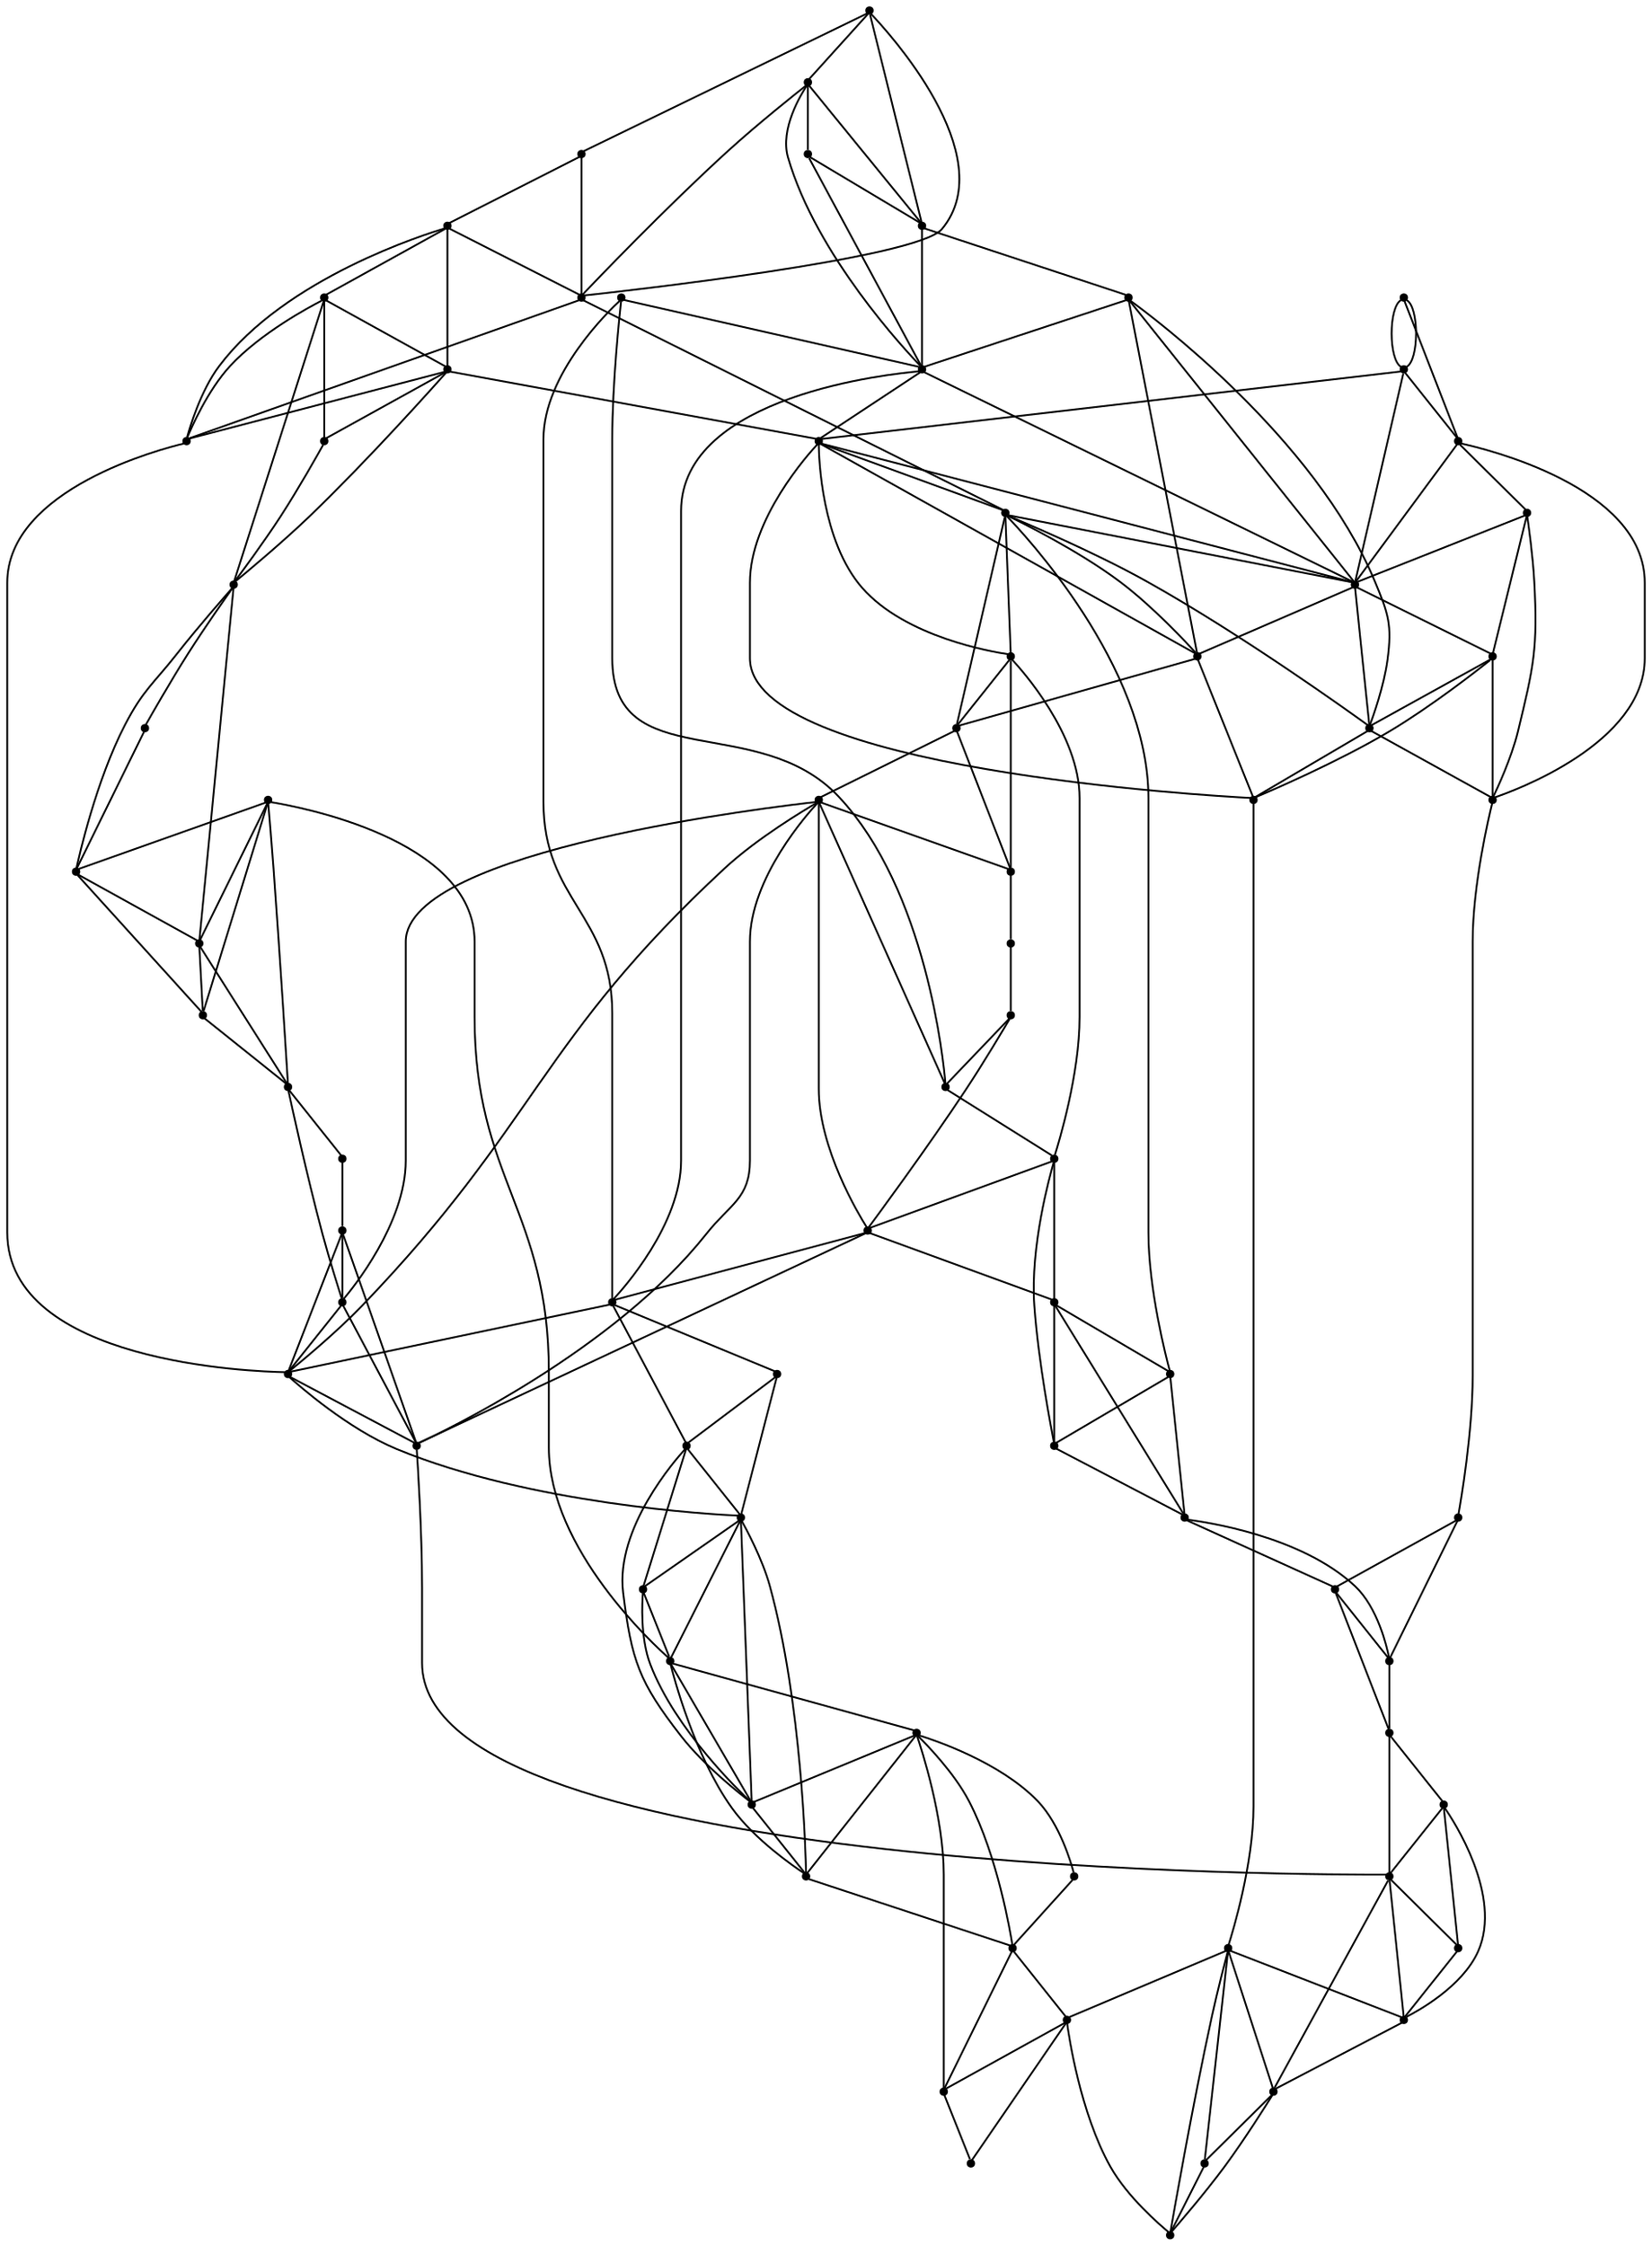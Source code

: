 graph {
  node [shape=point,comment="{\"directed\":false,\"doi\":\"10.1007/11618058_3\",\"figure\":\"5 (17)\"}"]

  v0 [pos="1224.5183684593023,2237.0259099192444"]
  v1 [pos="1222.797238372093,2251.382268765273"]
  v2 [pos="1229.128651889535,2213.2342788564188"]
  v3 [pos="1222.210683139535,2207.9664998240296"]
  v4 [pos="1213.133988917151,2196.2238443878314"]
  v5 [pos="1198.5615188953489,2184.4801081207415"]
  v6 [pos="1216.298105922965,2275.177968838515"]
  v7 [pos="1180.708148619186,2279.8572036611063"]
  v8 [pos="1201.6808366642442,2291.146736640436"]
  v9 [pos="1183.078374818314,2178.3968103912493"]
  v10 [pos="1191.7998228561046,2303.359299201471"]
  v11 [pos="1162.3661836845931,2173.7384292470438"]
  v12 [pos="1181.0603424781978,2318.8487502919656"]
  v13 [pos="1162.4527298328487,2298.9446772125384"]
  v14 [pos="1127.5139035247093,2159.3697362131898"]
  v15 [pos="1157.0287790697676,2332.127965786757"]
  v16 [pos="1126.055305232558,2173.005117276015"]
  v17 [pos="1144.468109556686,2338.6071655141336"]
  v18 [pos="979.386339480378,2306.1133834706766"]
  v19 [pos="1057.1831236373546,2187.227961717747"]
  v20 [pos="1084.339203306686,2177.1529647695047"]
  v21 [pos="1119.2383811773257,2346.8696726349017"]
  v22 [pos="1103.5396348110467,2350.917575060032"]
  v23 [pos="1108.1883902616278,2346.205088792942"]
  v24 [pos="1091.2103061409885,2183.130086758437"]
  v25 [pos="1017.4351040152617,2077.440465786757"]
  v26 [pos="1078.780886627907,2192.7195999013406"]
  v27 [pos="1096.345589571221,2339.937318661513"]
  v28 [pos="1079.2289107921513,2332.475993333958"]
  v29 [pos="1083.4723428415696,2327.7259322988016"]
  v30 [pos="967.5383085029071,2348.2613377756898"]
  v31 [pos="1072.8287245639535,2308.144709764622"]
  v32 [pos="1064.9189407703489,2201.8967442698304"]
  v33 [pos="1048.5815111736918,2217.1738438792054"]
  v34 [pos="1049.3858307594478,2179.277941881321"]
  v35 [pos="959.7587254723837,2178.932139574192"]
  v36 [pos="1046.4102584484012,2278.3404800282938"]
  v37 [pos="1044.7787109375,2222.773819465143"]
  v38 [pos="982.3962822492733,2290.5967208730203"]
  v39 [pos="1047.9782794331395,2236.294632453424"]
  v40 [pos="1033.780848019622,2233.6874140289447"]
  v41 [pos="1033.30783293968,2222.9999674347064"]
  v42 [pos="1033.739164698401,2127.263336677057"]
  v43 [pos="1030.9740756722383,2117.9966740794007"]
  v44 [pos="1037.0564384992733,2148.7466944244525"]
  v45 [pos="1026.5482512718024,2243.6842732615296"]
  v46 [pos="946.6719272347384,2286.1082844919983"]
  v47 [pos="992.8096725109012,2282.1363581207415"]
  v48 [pos="1014.9502566315407,2254.6259058502337"]
  v49 [pos="1019.2593772710757,2093.5592147695047"]
  v50 [pos="1005.5776775981104,2264.884326158665"]
  v51 [pos="1011.2141306322674,2080.9571080393616"]
  v52 [pos="964.6513331213663,2315.1706827667376"]
  v53 [pos="995.3466001998547,2275.3821822988016"]
  v54 [pos="992.7304869186046,2066.1966455963275"]
  v55 [pos="983.502718477471,2065.411263007623"]
  v56 [pos="978.6028615552326,2062.6415384796283"]
  v57 [pos="965.6754519440407,2303.094686367812"]
  v58 [pos="963.0676848655523,2085.012385545872"]
  v59 [pos="956.0705464207849,2292.144661445123"]
  v60 [pos="957.8240120821222,2088.3655044423563"]
  v61 [pos="951.2029773800872,2319.711380500299"]
  v62 [pos="935.0082916969476,2232.8841659413797"]
  v63 [pos="954.106629269622,2336.9196070221087"]
  v64 [pos="934.7572061228198,2280.0113174306375"]
  v65 [pos="944.9841024709302,2299.8238377756898"]
  v66 [pos="941.8991710574128,2350.6737841156146"]
  v67 [pos="948.4753747274709,2343.6592234161517"]
  v68 [pos="943.7130473292151,2331.68730467429"]
  v69 [pos="947.1095226199127,2156.1176432159564"]
  v70 [pos="945.5258743640989,2131.8800740427796"]
  v71 [pos="932.8037177507267,2193.3300786204163"]
  v72 [pos="940.3749159702036,2339.002940355442"]
  v73 [pos="924.925156704215,2258.946686286432"]
  v74 [pos="926.4223224018895,2269.070765672825"]
  v75 [pos="922.8424850109011,2244.9155939605853"]
  v76 [pos="923.9062204760174,2233.7779495107156"]

  v0 -- v1 [id="-1",pos="1224.5183684593023,2237.0259099192444 1222.797238372093,2251.382268765273 1222.797238372093,2251.382268765273 1222.797238372093,2251.382268765273"]
  v75 -- v76 [id="-2",pos="922.8424850109011,2244.9155939605853 923.9062204760174,2233.7779495107156 923.9062204760174,2233.7779495107156 923.9062204760174,2233.7779495107156"]
  v76 -- v71 [id="-6",pos="923.9062204760174,2233.7779495107156 932.8037177507267,2193.3300786204163 932.8037177507267,2193.3300786204163 932.8037177507267,2193.3300786204163"]
  v75 -- v73 [id="-10",pos="922.8424850109011,2244.9155939605853 924.925156704215,2258.946686286432 924.925156704215,2258.946686286432 924.925156704215,2258.946686286432"]
  v73 -- v74 [id="-12",pos="924.925156704215,2258.946686286432 926.4223224018895,2269.070765672825 926.4223224018895,2269.070765672825 926.4223224018895,2269.070765672825"]
  v75 -- v64 [id="-16",pos="922.8424850109011,2244.9155939605853 934.7572061228198,2280.0113174306375 934.7572061228198,2280.0113174306375 934.7572061228198,2280.0113174306375"]
  v75 -- v62 [id="-18",pos="922.8424850109011,2244.9155939605853 935.0082916969476,2232.8841659413797 935.0082916969476,2232.8841659413797 935.0082916969476,2232.8841659413797"]
  v73 -- v62 [id="-32",pos="924.925156704215,2258.946686286432 935.0082916969476,2232.8841659413797 935.0082916969476,2232.8841659413797 935.0082916969476,2232.8841659413797"]
  v76 -- v62 [id="-43",pos="923.9062204760174,2233.7779495107156 935.0082916969476,2232.8841659413797 935.0082916969476,2232.8841659413797 935.0082916969476,2232.8841659413797"]
  v73 -- v64 [id="-46",pos="924.925156704215,2258.946686286432 934.7572061228198,2280.0113174306375 934.7572061228198,2280.0113174306375 934.7572061228198,2280.0113174306375"]
  v73 -- v46 [id="-47",pos="924.925156704215,2258.946686286432 946.6719272347384,2286.1082844919983 946.6719272347384,2286.1082844919983 946.6719272347384,2286.1082844919983"]
  v74 -- v64 [id="-54",pos="926.4223224018895,2269.070765672825 934.7572061228198,2280.0113174306375 934.7572061228198,2280.0113174306375 934.7572061228198,2280.0113174306375"]
  v64 -- v65 [id="-55",pos="934.7572061228198,2280.0113174306375 944.9841024709302,2299.8238377756898 944.9841024709302,2299.8238377756898 944.9841024709302,2299.8238377756898"]
  v74 -- v46 [id="-57",pos="926.4223224018895,2269.070765672825 946.6719272347384,2286.1082844919983 946.6719272347384,2286.1082844919983 946.6719272347384,2286.1082844919983"]
  v71 -- v70 [id="-61",pos="932.8037177507267,2193.3300786204163 945.5258743640989,2131.8800740427796 945.5258743640989,2131.8800740427796 945.5258743640989,2131.8800740427796"]
  v71 -- v69 [id="-67",pos="932.8037177507267,2193.3300786204163 947.1095226199127,2156.1176432159564 947.1095226199127,2156.1176432159564 947.1095226199127,2156.1176432159564"]
  v71 -- v62 [id="-70",pos="932.8037177507267,2193.3300786204163 935.0082916969476,2232.8841659413797 935.0082916969476,2232.8841659413797 935.0082916969476,2232.8841659413797"]
  v71 -- v35 [id="-80",pos="932.8037177507267,2193.3300786204163 959.7587254723837,2178.932139574192 959.7587254723837,2178.932139574192 959.7587254723837,2178.932139574192"]
  v62 -- v35 [id="-87",pos="935.0082916969476,2232.8841659413797 959.7587254723837,2178.932139574192 959.7587254723837,2178.932139574192 959.7587254723837,2178.932139574192"]
  v62 -- v38 [id="-93",pos="935.0082916969476,2232.8841659413797 982.3962822492733,2290.5967208730203 982.3962822492733,2290.5967208730203 982.3962822492733,2290.5967208730203"]
  v64 -- v46 [id="-94",pos="934.7572061228198,2280.0113174306375 946.6719272347384,2286.1082844919983 946.6719272347384,2286.1082844919983 946.6719272347384,2286.1082844919983"]
  v46 -- v59 [id="-95",pos="946.6719272347384,2286.1082844919983 956.0705464207849,2292.144661445123 956.0705464207849,2292.144661445123 956.0705464207849,2292.144661445123"]
  v59 -- v18 [id="-96",pos="956.0705464207849,2292.144661445123 979.386339480378,2306.1133834706766 979.386339480378,2306.1133834706766 979.386339480378,2306.1133834706766"]
  v72 -- v68 [id="-101",pos="940.3749159702036,2339.002940355442 943.7130473292151,2331.68730467429 943.7130473292151,2331.68730467429 943.7130473292151,2331.68730467429"]
  v68 -- v59 [id="-102",pos="943.7130473292151,2331.68730467429 956.0705464207849,2292.144661445123 956.0705464207849,2292.144661445123 956.0705464207849,2292.144661445123"]
  v72 -- v66 [id="-106",pos="940.3749159702036,2339.002940355442 941.8991710574128,2350.6737841156146 941.8991710574128,2350.6737841156146 941.8991710574128,2350.6737841156146"]
  v72 -- v68 [id="-114",pos="940.3749159702036,2339.002940355442 941.8710483284883,2345.604083238743 941.8710483284883,2345.604083238743 941.8710483284883,2345.604083238743 942.7045239825582,2345.6707132843158 942.7045239825582,2345.6707132843158 942.7045239825582,2345.6707132843158 943.7130473292151,2331.68730467429 943.7130473292151,2331.68730467429 943.7130473292151,2331.68730467429"]
  v2 -- v0 [id="-116",pos="1229.128651889535,2213.2342788564188 1224.5183684593023,2237.0259099192444 1224.5183684593023,2237.0259099192444 1224.5183684593023,2237.0259099192444"]
  v66 -- v67 [id="-125",pos="941.8991710574128,2350.6737841156146 948.4753747274709,2343.6592234161517 948.4753747274709,2343.6592234161517 948.4753747274709,2343.6592234161517"]
  v66 -- v30 [id="-138",pos="941.8991710574128,2350.6737841156146 967.5383085029071,2348.2613377756898 967.5383085029071,2348.2613377756898 967.5383085029071,2348.2613377756898"]
  v68 -- v66 [id="-140",pos="943.7130473292151,2331.68730467429 941.8991710574128,2350.6737841156146 941.8991710574128,2350.6737841156146 941.8991710574128,2350.6737841156146"]
  v67 -- v63 [id="-145",pos="948.4753747274709,2343.6592234161517 954.106629269622,2336.9196070221087 954.106629269622,2336.9196070221087 954.106629269622,2336.9196070221087"]
  v65 -- v46 [id="-151",pos="944.9841024709302,2299.8238377756898 946.6719272347384,2286.1082844919983 946.6719272347384,2286.1082844919983 946.6719272347384,2286.1082844919983"]
  v70 -- v60 [id="-163",pos="945.5258743640989,2131.8800740427796 957.8240120821222,2088.3655044423563 957.8240120821222,2088.3655044423563 957.8240120821222,2088.3655044423563"]
  v70 -- v58 [id="-165",pos="945.5258743640989,2131.8800740427796 963.0676848655523,2085.012385545872 963.0676848655523,2085.012385545872 963.0676848655523,2085.012385545872"]
  v65 -- v61 [id="-167",pos="944.9841024709302,2299.8238377756898 951.2029773800872,2319.711380500299 951.2029773800872,2319.711380500299 951.2029773800872,2319.711380500299"]
  v70 -- v69 [id="-170",pos="945.5258743640989,2131.8800740427796 947.1095226199127,2156.1176432159564 947.1095226199127,2156.1176432159564 947.1095226199127,2156.1176432159564"]
  v70 -- v35 [id="-173",pos="945.5258743640989,2131.8800740427796 959.7587254723837,2178.932139574192 959.7587254723837,2178.932139574192 959.7587254723837,2178.932139574192"]
  v65 -- v52 [id="-179",pos="944.9841024709302,2299.8238377756898 964.6513331213663,2315.1706827667376 964.6513331213663,2315.1706827667376 964.6513331213663,2315.1706827667376"]
  v69 -- v60 [id="-183",pos="947.1095226199127,2156.1176432159564 957.8240120821222,2088.3655044423563 957.8240120821222,2088.3655044423563 957.8240120821222,2088.3655044423563"]
  v69 -- v58 [id="-185",pos="947.1095226199127,2156.1176432159564 963.0676848655523,2085.012385545872 963.0676848655523,2085.012385545872 963.0676848655523,2085.012385545872"]
  v65 -- v57 [id="-186",pos="944.9841024709302,2299.8238377756898 965.6754519440407,2303.094686367812 965.6754519440407,2303.094686367812 965.6754519440407,2303.094686367812"]
  v57 -- v18 [id="-187",pos="965.6754519440407,2303.094686367812 979.386339480378,2306.1133834706766 979.386339480378,2306.1133834706766 979.386339480378,2306.1133834706766"]
  v46 -- v61 [id="-188",pos="946.6719272347384,2286.1082844919983 951.2029773800872,2319.711380500299 951.2029773800872,2319.711380500299 951.2029773800872,2319.711380500299"]
  v69 -- v59 [id="-191",pos="947.1095226199127,2156.1176432159564 956.0705464207849,2292.144661445123 956.0705464207849,2292.144661445123 956.0705464207849,2292.144661445123"]
  v67 -- v61 [id="-196",pos="948.4753747274709,2343.6592234161517 951.2029773800872,2319.711380500299 951.2029773800872,2319.711380500299 951.2029773800872,2319.711380500299"]
  v68 -- v61 [id="-197",pos="943.7130473292151,2331.68730467429 951.2029773800872,2319.711380500299 951.2029773800872,2319.711380500299 951.2029773800872,2319.711380500299"]
  v69 -- v35 [id="-198",pos="947.1095226199127,2156.1176432159564 959.7587254723837,2178.932139574192 959.7587254723837,2178.932139574192 959.7587254723837,2178.932139574192"]
  v63 -- v52 [id="-205",pos="954.106629269622,2336.9196070221087 964.6513331213663,2315.1706827667376 964.6513331213663,2315.1706827667376 964.6513331213663,2315.1706827667376"]
  v61 -- v57 [id="-206",pos="951.2029773800872,2319.711380500299 965.6754519440407,2303.094686367812 965.6754519440407,2303.094686367812 965.6754519440407,2303.094686367812"]
  v61 -- v59 [id="-212",pos="951.2029773800872,2319.711380500299 956.0705464207849,2292.144661445123 956.0705464207849,2292.144661445123 956.0705464207849,2292.144661445123"]
  v67 -- v30 [id="-220",pos="948.4753747274709,2343.6592234161517 967.5383085029071,2348.2613377756898 967.5383085029071,2348.2613377756898 967.5383085029071,2348.2613377756898"]
  v57 -- v38 [id="-223",pos="965.6754519440407,2303.094686367812 982.3962822492733,2290.5967208730203 982.3962822492733,2290.5967208730203 982.3962822492733,2290.5967208730203"]
  v61 -- v63 [id="-230",pos="951.2029773800872,2319.711380500299 954.106629269622,2336.9196070221087 954.106629269622,2336.9196070221087 954.106629269622,2336.9196070221087"]
  v61 -- v52 [id="-233",pos="951.2029773800872,2319.711380500299 964.6513331213663,2315.1706827667376 964.6513331213663,2315.1706827667376 964.6513331213663,2315.1706827667376"]
  v52 -- v18 [id="-234",pos="964.6513331213663,2315.1706827667376 979.386339480378,2306.1133834706766 979.386339480378,2306.1133834706766 979.386339480378,2306.1133834706766"]
  v46 -- v33 [id="-240",pos="946.6719272347384,2286.1082844919983 1048.5815111736918,2217.1738438792054 1048.5815111736918,2217.1738438792054 1048.5815111736918,2217.1738438792054"]
  v63 -- v18 [id="-244",pos="954.106629269622,2336.9196070221087 979.386339480378,2306.1133834706766 979.386339480378,2306.1133834706766 979.386339480378,2306.1133834706766"]
  v63 -- v30 [id="-254",pos="954.106629269622,2336.9196070221087 967.5383085029071,2348.2613377756898 967.5383085029071,2348.2613377756898 967.5383085029071,2348.2613377756898"]
  v59 -- v57 [id="-261",pos="956.0705464207849,2292.144661445123 965.6754519440407,2303.094686367812 965.6754519440407,2303.094686367812 965.6754519440407,2303.094686367812"]
  v59 -- v47 [id="-265",pos="956.0705464207849,2292.144661445123 992.8096725109012,2282.1363581207415 992.8096725109012,2282.1363581207415 992.8096725109012,2282.1363581207415"]
  v59 -- v38 [id="-266",pos="956.0705464207849,2292.144661445123 982.3962822492733,2290.5967208730203 982.3962822492733,2290.5967208730203 982.3962822492733,2290.5967208730203"]
  v60 -- v58 [id="-272",pos="957.8240120821222,2088.3655044423563 963.0676848655523,2085.012385545872 963.0676848655523,2085.012385545872 963.0676848655523,2085.012385545872"]
  v58 -- v56 [id="-273",pos="963.0676848655523,2085.012385545872 978.6028615552326,2062.6415384796283 978.6028615552326,2062.6415384796283 978.6028615552326,2062.6415384796283"]
  v58 -- v55 [id="-276",pos="963.0676848655523,2085.012385545872 983.502718477471,2065.411263007623 983.502718477471,2065.411263007623 983.502718477471,2065.411263007623"]
  v35 -- v34 [id="-286",pos="959.7587254723837,2178.932139574192 1049.3858307594478,2179.277941881321 1049.3858307594478,2179.277941881321 1049.3858307594478,2179.277941881321"]
  v34 -- v20 [id="-287",pos="1049.3858307594478,2179.277941881321 1084.339203306686,2177.1529647695047 1084.339203306686,2177.1529647695047 1084.339203306686,2177.1529647695047"]
  v58 -- v54 [id="-309",pos="963.0676848655523,2085.012385545872 992.7304869186046,2066.1966455963275 992.7304869186046,2066.1966455963275 992.7304869186046,2066.1966455963275"]
  v52 -- v30 [id="-316",pos="964.6513331213663,2315.1706827667376 967.5383085029071,2348.2613377756898 967.5383085029071,2348.2613377756898 967.5383085029071,2348.2613377756898"]
  v52 -- v38 [id="-321",pos="964.6513331213663,2315.1706827667376 982.3962822492733,2290.5967208730203 982.3962822492733,2290.5967208730203 982.3962822492733,2290.5967208730203"]
  v38 -- v53 [id="-322",pos="982.3962822492733,2290.5967208730203 995.3466001998547,2275.3821822988016 995.3466001998547,2275.3821822988016 995.3466001998547,2275.3821822988016"]
  v53 -- v41 [id="-323",pos="995.3466001998547,2275.3821822988016 1033.30783293968,2222.9999674347064 1033.30783293968,2222.9999674347064 1033.30783293968,2222.9999674347064"]
  v57 -- v53 [id="-333",pos="965.6754519440407,2303.094686367812 995.3466001998547,2275.3821822988016 995.3466001998547,2275.3821822988016 995.3466001998547,2275.3821822988016"]
  v38 -- v47 [id="-336",pos="982.3962822492733,2290.5967208730203 992.8096725109012,2282.1363581207415 992.8096725109012,2282.1363581207415 992.8096725109012,2282.1363581207415"]
  v30 -- v22 [id="-343",pos="967.5383085029071,2348.2613377756898 1103.5396348110467,2350.917575060032 1103.5396348110467,2350.917575060032 1103.5396348110467,2350.917575060032"]
  v56 -- v55 [id="-372",pos="978.6028615552326,2062.6415384796283 983.502718477471,2065.411263007623 983.502718477471,2065.411263007623 983.502718477471,2065.411263007623"]
  v55 -- v54 [id="-375",pos="983.502718477471,2065.411263007623 992.7304869186046,2066.1966455963275 992.7304869186046,2066.1966455963275 992.7304869186046,2066.1966455963275"]
  v54 -- v25 [id="-376",pos="992.7304869186046,2066.1966455963275 1017.4351040152617,2077.440465786757 1017.4351040152617,2077.440465786757 1017.4351040152617,2077.440465786757"]
  v38 -- v61 [id="-381",pos="982.3962822492733,2290.5967208730203 951.2029773800872,2319.711380500299 951.2029773800872,2319.711380500299 951.2029773800872,2319.711380500299"]
  v18 -- v7 [id="-382",pos="979.386339480378,2306.1133834706766 1180.708148619186,2279.8572036611063 1180.708148619186,2279.8572036611063 1180.708148619186,2279.8572036611063"]
  v47 -- v53 [id="-394",pos="992.8096725109012,2282.1363581207415 995.3466001998547,2275.3821822988016 995.3466001998547,2275.3821822988016 995.3466001998547,2275.3821822988016"]
  v53 -- v50 [id="-395",pos="995.3466001998547,2275.3821822988016 1005.5776775981104,2264.884326158665 1005.5776775981104,2264.884326158665 1005.5776775981104,2264.884326158665"]
  v38 -- v28 [id="-401",pos="982.3962822492733,2290.5967208730203 1079.2289107921513,2332.475993333958 1079.2289107921513,2332.475993333958 1079.2289107921513,2332.475993333958"]
  v55 -- v51 [id="-404",pos="983.502718477471,2065.411263007623 1011.2141306322674,2080.9571080393616 1011.2141306322674,2080.9571080393616 1011.2141306322674,2080.9571080393616"]
  v50 -- v48 [id="-429",pos="1005.5776775981104,2264.884326158665 1014.9502566315407,2254.6259058502337 1014.9502566315407,2254.6259058502337 1014.9502566315407,2254.6259058502337"]
  v54 -- v49 [id="-440",pos="992.7304869186046,2066.1966455963275 1019.2593772710757,2093.5592147695047 1019.2593772710757,2093.5592147695047 1019.2593772710757,2093.5592147695047"]
  v54 -- v51 [id="-443",pos="992.7304869186046,2066.1966455963275 1011.2141306322674,2080.9571080393616 1011.2141306322674,2080.9571080393616 1011.2141306322674,2080.9571080393616"]
  v47 -- v36 [id="-445",pos="992.8096725109012,2282.1363581207415 1046.4102584484012,2278.3404800282938 1046.4102584484012,2278.3404800282938 1046.4102584484012,2278.3404800282938"]
  v48 -- v45 [id="-453",pos="1014.9502566315407,2254.6259058502337 1026.5482512718024,2243.6842732615296 1026.5482512718024,2243.6842732615296 1026.5482512718024,2243.6842732615296"]
  v45 -- v40 [id="-468",pos="1026.5482512718024,2243.6842732615296 1033.780848019622,2233.6874140289447 1033.780848019622,2233.6874140289447 1033.780848019622,2233.6874140289447"]
  v51 -- v49 [id="-482",pos="1011.2141306322674,2080.9571080393616 1019.2593772710757,2093.5592147695047 1019.2593772710757,2093.5592147695047 1019.2593772710757,2093.5592147695047"]
  v49 -- v43 [id="-483",pos="1019.2593772710757,2093.5592147695047 1030.9740756722383,2117.9966740794007 1030.9740756722383,2117.9966740794007 1030.9740756722383,2117.9966740794007"]
  v43 -- v42 [id="-484",pos="1030.9740756722383,2117.9966740794007 1033.739164698401,2127.263336677057 1033.739164698401,2127.263336677057 1033.739164698401,2127.263336677057"]
  v51 -- v25 [id="-488",pos="1011.2141306322674,2080.9571080393616 1017.4351040152617,2077.440465786757 1017.4351040152617,2077.440465786757 1017.4351040152617,2077.440465786757"]
  v50 -- v47 [id="-497",pos="1005.5776775981104,2264.884326158665 992.8096725109012,2282.1363581207415 992.8096725109012,2282.1363581207415 992.8096725109012,2282.1363581207415"]
  v25 -- v55 [id="-498",pos="1017.4351040152617,2077.440465786757 983.502718477471,2065.411263007623 983.502718477471,2065.411263007623 983.502718477471,2065.411263007623"]
  v40 -- v37 [id="-512",pos="1033.780848019622,2233.6874140289447 1044.7787109375,2222.773819465143 1044.7787109375,2222.773819465143 1044.7787109375,2222.773819465143"]
  v25 -- v49 [id="-520",pos="1017.4351040152617,2077.440465786757 1019.2593772710757,2093.5592147695047 1019.2593772710757,2093.5592147695047 1019.2593772710757,2093.5592147695047"]
  v25 -- v14 [id="-525",pos="1017.4351040152617,2077.440465786757 1127.5139035247093,2159.3697362131898 1127.5139035247093,2159.3697362131898 1127.5139035247093,2159.3697362131898"]
  v49 -- v44 [id="-530",pos="1019.2593772710757,2093.5592147695047 1037.0564384992733,2148.7466944244525 1037.0564384992733,2148.7466944244525 1037.0564384992733,2148.7466944244525"]
  v37 -- v33 [id="-546",pos="1044.7787109375,2222.773819465143 1048.5815111736918,2217.1738438792054 1048.5815111736918,2217.1738438792054 1048.5815111736918,2217.1738438792054"]
  v45 -- v39 [id="-552",pos="1026.5482512718024,2243.6842732615296 1047.9782794331395,2236.294632453424 1047.9782794331395,2236.294632453424 1047.9782794331395,2236.294632453424"]
  v42 -- v44 [id="-563",pos="1033.739164698401,2127.263336677057 1037.0564384992733,2148.7466944244525 1037.0564384992733,2148.7466944244525 1037.0564384992733,2148.7466944244525"]
  v42 -- v19 [id="-567",pos="1033.739164698401,2127.263336677057 1057.1831236373546,2187.227961717747 1057.1831236373546,2187.227961717747 1057.1831236373546,2187.227961717747"]
  v41 -- v50 [id="-571",pos="1033.30783293968,2222.9999674347064 1005.5776775981104,2264.884326158665 1005.5776775981104,2264.884326158665 1005.5776775981104,2264.884326158665"]
  v41 -- v44 [id="-587",pos="1033.30783293968,2222.9999674347064 1037.0564384992733,2148.7466944244525 1037.0564384992733,2148.7466944244525 1037.0564384992733,2148.7466944244525"]
  v41 -- v34 [id="-592",pos="1033.30783293968,2222.9999674347064 1049.3858307594478,2179.277941881321 1049.3858307594478,2179.277941881321 1049.3858307594478,2179.277941881321"]
  v41 -- v19 [id="-597",pos="1033.30783293968,2222.9999674347064 1057.1831236373546,2187.227961717747 1057.1831236373546,2187.227961717747 1057.1831236373546,2187.227961717747"]
  v41 -- v40 [id="-599",pos="1033.30783293968,2222.9999674347064 1033.780848019622,2233.6874140289447 1033.780848019622,2233.6874140289447 1033.780848019622,2233.6874140289447"]
  v40 -- v36 [id="-600",pos="1033.780848019622,2233.6874140289447 1046.4102584484012,2278.3404800282938 1046.4102584484012,2278.3404800282938 1046.4102584484012,2278.3404800282938"]
  v42 -- v34 [id="-604",pos="1033.739164698401,2127.263336677057 1049.3858307594478,2179.277941881321 1049.3858307594478,2179.277941881321 1049.3858307594478,2179.277941881321"]
  v33 -- v32 [id="-611",pos="1048.5815111736918,2217.1738438792054 1064.9189407703489,2201.8967442698304 1064.9189407703489,2201.8967442698304 1064.9189407703489,2201.8967442698304"]
  v41 -- v39 [id="-613",pos="1033.30783293968,2222.9999674347064 1047.9782794331395,2236.294632453424 1047.9782794331395,2236.294632453424 1047.9782794331395,2236.294632453424"]
  v44 -- v34 [id="-628",pos="1037.0564384992733,2148.7466944244525 1049.3858307594478,2179.277941881321 1049.3858307594478,2179.277941881321 1049.3858307594478,2179.277941881321"]
  v44 -- v19 [id="-629",pos="1037.0564384992733,2148.7466944244525 1057.1831236373546,2187.227961717747 1057.1831236373546,2187.227961717747 1057.1831236373546,2187.227961717747"]
  v32 -- v26 [id="-649",pos="1064.9189407703489,2201.8967442698304 1078.780886627907,2192.7195999013406 1078.780886627907,2192.7195999013406 1078.780886627907,2192.7195999013406"]
  v36 -- v39 [id="-650",pos="1046.4102584484012,2278.3404800282938 1047.9782794331395,2236.294632453424 1047.9782794331395,2236.294632453424 1047.9782794331395,2236.294632453424"]
  v37 -- v46 [id="-664",pos="1044.7787109375,2222.773819465143 946.6719272347384,2286.1082844919983 946.6719272347384,2286.1082844919983 946.6719272347384,2286.1082844919983"]
  v39 -- v33 [id="-670",pos="1047.9782794331395,2236.294632453424 1048.5815111736918,2217.1738438792054 1048.5815111736918,2217.1738438792054 1048.5815111736918,2217.1738438792054"]
  v33 -- v34 [id="-671",pos="1048.5815111736918,2217.1738438792054 1049.3858307594478,2179.277941881321 1049.3858307594478,2179.277941881321 1049.3858307594478,2179.277941881321"]
  v39 -- v19 [id="-676",pos="1047.9782794331395,2236.294632453424 1057.1831236373546,2187.227961717747 1057.1831236373546,2187.227961717747 1057.1831236373546,2187.227961717747"]
  v36 -- v29 [id="-677",pos="1046.4102584484012,2278.3404800282938 1083.4723428415696,2327.7259322988016 1083.4723428415696,2327.7259322988016 1083.4723428415696,2327.7259322988016"]
  v36 -- v31 [id="-678",pos="1046.4102584484012,2278.3404800282938 1072.8287245639535,2308.144709764622 1072.8287245639535,2308.144709764622 1072.8287245639535,2308.144709764622"]
  v39 -- v31 [id="-687",pos="1047.9782794331395,2236.294632453424 1072.8287245639535,2308.144709764622 1072.8287245639535,2308.144709764622 1072.8287245639535,2308.144709764622"]
  v26 -- v24 [id="-698",pos="1078.780886627907,2192.7195999013406 1091.2103061409885,2183.130086758437 1091.2103061409885,2183.130086758437 1091.2103061409885,2183.130086758437"]
  v34 -- v19 [id="-703",pos="1049.3858307594478,2179.277941881321 1057.1831236373546,2187.227961717747 1057.1831236373546,2187.227961717747 1057.1831236373546,2187.227961717747"]
  v19 -- v13 [id="-720",pos="1057.1831236373546,2187.227961717747 1162.4527298328487,2298.9446772125384 1162.4527298328487,2298.9446772125384 1162.4527298328487,2298.9446772125384"]
  v32 -- v20 [id="-730",pos="1064.9189407703489,2201.8967442698304 1084.339203306686,2177.1529647695047 1084.339203306686,2177.1529647695047 1084.339203306686,2177.1529647695047"]
  v31 -- v28 [id="-744",pos="1072.8287245639535,2308.144709764622 1079.2289107921513,2332.475993333958 1079.2289107921513,2332.475993333958 1079.2289107921513,2332.475993333958"]
  v31 -- v29 [id="-745",pos="1072.8287245639535,2308.144709764622 1083.4723428415696,2327.7259322988016 1083.4723428415696,2327.7259322988016 1083.4723428415696,2327.7259322988016"]
  v31 -- v27 [id="-746",pos="1072.8287245639535,2308.144709764622 1096.345589571221,2339.937318661513 1096.345589571221,2339.937318661513 1096.345589571221,2339.937318661513"]
  v26 -- v33 [id="-755",pos="1078.780886627907,2192.7195999013406 1048.5815111736918,2217.1738438792054 1048.5815111736918,2217.1738438792054 1048.5815111736918,2217.1738438792054"]
  v26 -- v20 [id="-758",pos="1078.780886627907,2192.7195999013406 1084.339203306686,2177.1529647695047 1084.339203306686,2177.1529647695047 1084.339203306686,2177.1529647695047"]
  v28 -- v29 [id="-762",pos="1079.2289107921513,2332.475993333958 1083.4723428415696,2327.7259322988016 1083.4723428415696,2327.7259322988016 1083.4723428415696,2327.7259322988016"]
  v26 -- v16 [id="-763",pos="1078.780886627907,2192.7195999013406 1126.055305232558,2173.005117276015 1126.055305232558,2173.005117276015 1126.055305232558,2173.005117276015"]
  v28 -- v27 [id="-770",pos="1079.2289107921513,2332.475993333958 1096.345589571221,2339.937318661513 1096.345589571221,2339.937318661513 1096.345589571221,2339.937318661513"]
  v27 -- v23 [id="-771",pos="1096.345589571221,2339.937318661513 1108.1883902616278,2346.205088792942 1108.1883902616278,2346.205088792942 1108.1883902616278,2346.205088792942"]
  v27 -- v21 [id="-774",pos="1096.345589571221,2339.937318661513 1119.2383811773257,2346.8696726349017 1119.2383811773257,2346.8696726349017 1119.2383811773257,2346.8696726349017"]
  v29 -- v27 [id="-792",pos="1083.4723428415696,2327.7259322988016 1096.345589571221,2339.937318661513 1096.345589571221,2339.937318661513 1096.345589571221,2339.937318661513"]
  v20 -- v14 [id="-796",pos="1084.339203306686,2177.1529647695047 1127.5139035247093,2159.3697362131898 1127.5139035247093,2159.3697362131898 1127.5139035247093,2159.3697362131898"]
  v20 -- v24 [id="-797",pos="1084.339203306686,2177.1529647695047 1091.2103061409885,2183.130086758437 1091.2103061409885,2183.130086758437 1091.2103061409885,2183.130086758437"]
  v20 -- v16 [id="-798",pos="1084.339203306686,2177.1529647695047 1126.055305232558,2173.005117276015 1126.055305232558,2173.005117276015 1126.055305232558,2173.005117276015"]
  v16 -- v11 [id="-800",pos="1126.055305232558,2173.005117276015 1162.3661836845931,2173.7384292470438 1162.3661836845931,2173.7384292470438 1162.3661836845931,2173.7384292470438"]
  v24 -- v14 [id="-815",pos="1091.2103061409885,2183.130086758437 1127.5139035247093,2159.3697362131898 1127.5139035247093,2159.3697362131898 1127.5139035247093,2159.3697362131898"]
  v24 -- v16 [id="-816",pos="1091.2103061409885,2183.130086758437 1126.055305232558,2173.005117276015 1126.055305232558,2173.005117276015 1126.055305232558,2173.005117276015"]
  v22 -- v23 [id="-831",pos="1103.5396348110467,2350.917575060032 1108.1883902616278,2346.205088792942 1108.1883902616278,2346.205088792942 1108.1883902616278,2346.205088792942"]
  v22 -- v21 [id="-833",pos="1103.5396348110467,2350.917575060032 1119.2383811773257,2346.8696726349017 1119.2383811773257,2346.8696726349017 1119.2383811773257,2346.8696726349017"]
  v21 -- v17 [id="-834",pos="1119.2383811773257,2346.8696726349017 1144.468109556686,2338.6071655141336 1144.468109556686,2338.6071655141336 1144.468109556686,2338.6071655141336"]
  v17 -- v15 [id="-835",pos="1144.468109556686,2338.6071655141336 1157.0287790697676,2332.127965786757 1157.0287790697676,2332.127965786757 1157.0287790697676,2332.127965786757"]
  v23 -- v17 [id="-852",pos="1108.1883902616278,2346.205088792942 1144.468109556686,2338.6071655141336 1144.468109556686,2338.6071655141336 1144.468109556686,2338.6071655141336"]
  v23 -- v21 [id="-854",pos="1108.1883902616278,2346.205088792942 1119.2383811773257,2346.8696726349017 1119.2383811773257,2346.8696726349017 1119.2383811773257,2346.8696726349017"]
  v16 -- v14 [id="-881",pos="1126.055305232558,2173.005117276015 1127.5139035247093,2159.3697362131898 1127.5139035247093,2159.3697362131898 1127.5139035247093,2159.3697362131898"]
  v11 -- v9 [id="-891",pos="1162.3661836845931,2173.7384292470438 1183.078374818314,2178.3968103912493 1183.078374818314,2178.3968103912493 1183.078374818314,2178.3968103912493"]
  v14 -- v11 [id="-895",pos="1127.5139035247093,2159.3697362131898 1162.3661836845931,2173.7384292470438 1162.3661836845931,2173.7384292470438 1162.3661836845931,2173.7384292470438"]
  v9 -- v5 [id="-898",pos="1183.078374818314,2178.3968103912493 1198.5615188953489,2184.4801081207415 1198.5615188953489,2184.4801081207415 1198.5615188953489,2184.4801081207415"]
  v14 -- v9 [id="-899",pos="1127.5139035247093,2159.3697362131898 1183.078374818314,2178.3968103912493 1183.078374818314,2178.3968103912493 1183.078374818314,2178.3968103912493"]
  v17 -- v13 [id="-907",pos="1144.468109556686,2338.6071655141336 1162.4527298328487,2298.9446772125384 1162.4527298328487,2298.9446772125384 1162.4527298328487,2298.9446772125384"]
  v15 -- v12 [id="-910",pos="1157.0287790697676,2332.127965786757 1181.0603424781978,2318.8487502919656 1181.0603424781978,2318.8487502919656 1181.0603424781978,2318.8487502919656"]
  v15 -- v13 [id="-923",pos="1157.0287790697676,2332.127965786757 1162.4527298328487,2298.9446772125384 1162.4527298328487,2298.9446772125384 1162.4527298328487,2298.9446772125384"]
  v15 -- v10 [id="-925",pos="1157.0287790697676,2332.127965786757 1191.7998228561046,2303.359299201471 1191.7998228561046,2303.359299201471 1191.7998228561046,2303.359299201471"]
  v11 -- v20 [id="-933",pos="1162.3661836845931,2173.7384292470438 1084.339203306686,2177.1529647695047 1084.339203306686,2177.1529647695047 1084.339203306686,2177.1529647695047"]
  v13 -- v12 [id="-943",pos="1162.4527298328487,2298.9446772125384 1181.0603424781978,2318.8487502919656 1181.0603424781978,2318.8487502919656 1181.0603424781978,2318.8487502919656"]
  v13 -- v8 [id="-946",pos="1162.4527298328487,2298.9446772125384 1201.6808366642442,2291.146736640436 1201.6808366642442,2291.146736640436 1201.6808366642442,2291.146736640436"]
  v11 -- v4 [id="-947",pos="1162.3661836845931,2173.7384292470438 1213.133988917151,2196.2238443878314 1213.133988917151,2196.2238443878314 1213.133988917151,2196.2238443878314"]
  v13 -- v10 [id="-953",pos="1162.4527298328487,2298.9446772125384 1191.7998228561046,2303.359299201471 1191.7998228561046,2303.359299201471 1191.7998228561046,2303.359299201471"]
  v9 -- v16 [id="-964",pos="1183.078374818314,2178.3968103912493 1126.055305232558,2173.005117276015 1126.055305232558,2173.005117276015 1126.055305232558,2173.005117276015"]
  v12 -- v10 [id="-971",pos="1181.0603424781978,2318.8487502919656 1191.7998228561046,2303.359299201471 1191.7998228561046,2303.359299201471 1191.7998228561046,2303.359299201471"]
  v7 -- v0 [id="-972",pos="1180.708148619186,2279.8572036611063 1224.5183684593023,2237.0259099192444 1224.5183684593023,2237.0259099192444 1224.5183684593023,2237.0259099192444"]
  v10 -- v8 [id="-974",pos="1191.7998228561046,2303.359299201471 1201.6808366642442,2291.146736640436 1201.6808366642442,2291.146736640436 1201.6808366642442,2291.146736640436"]
  v7 -- v10 [id="-975",pos="1180.708148619186,2279.8572036611063 1191.7998228561046,2303.359299201471 1191.7998228561046,2303.359299201471 1191.7998228561046,2303.359299201471"]
  v7 -- v1 [id="-976",pos="1180.708148619186,2279.8572036611063 1222.797238372093,2251.382268765273 1222.797238372093,2251.382268765273 1222.797238372093,2251.382268765273"]
  v7 -- v8 [id="-982",pos="1180.708148619186,2279.8572036611063 1201.6808366642442,2291.146736640436 1201.6808366642442,2291.146736640436 1201.6808366642442,2291.146736640436"]
  v7 -- v6 [id="-983",pos="1180.708148619186,2279.8572036611063 1216.298105922965,2275.177968838515 1216.298105922965,2275.177968838515 1216.298105922965,2275.177968838515"]
  v9 -- v3 [id="-988",pos="1183.078374818314,2178.3968103912493 1222.210683139535,2207.9664998240296 1222.210683139535,2207.9664998240296 1222.210683139535,2207.9664998240296"]
  v5 -- v4 [id="-990",pos="1198.5615188953489,2184.4801081207415 1213.133988917151,2196.2238443878314 1213.133988917151,2196.2238443878314 1213.133988917151,2196.2238443878314"]
  v8 -- v6 [id="-1002",pos="1201.6808366642442,2291.146736640436 1216.298105922965,2275.177968838515 1216.298105922965,2275.177968838515 1216.298105922965,2275.177968838515"]
  v4 -- v3 [id="-1024",pos="1213.133988917151,2196.2238443878314 1222.210683139535,2207.9664998240296 1222.210683139535,2207.9664998240296 1222.210683139535,2207.9664998240296"]
  v3 -- v2 [id="-1027",pos="1222.210683139535,2207.9664998240296 1229.128651889535,2213.2342788564188 1229.128651889535,2213.2342788564188 1229.128651889535,2213.2342788564188"]
  v8 -- v1 [id="-1032",pos="1201.6808366642442,2291.146736640436 1222.797238372093,2251.382268765273 1222.797238372093,2251.382268765273 1222.797238372093,2251.382268765273"]
  v4 -- v9 [id="-1037",pos="1213.133988917151,2196.2238443878314 1183.078374818314,2178.3968103912493 1183.078374818314,2178.3968103912493 1183.078374818314,2178.3968103912493"]
  v4 -- v0 [id="-1044",pos="1213.133988917151,2196.2238443878314 1224.5183684593023,2237.0259099192444 1224.5183684593023,2237.0259099192444 1224.5183684593023,2237.0259099192444"]
  v6 -- v1 [id="-1056",pos="1216.298105922965,2275.177968838515 1222.797238372093,2251.382268765273 1222.797238372093,2251.382268765273 1222.797238372093,2251.382268765273"]
  v0 -- v3 [id="-1076",pos="1224.5183684593023,2237.0259099192444 1222.210683139535,2207.9664998240296 1222.210683139535,2207.9664998240296 1222.210683139535,2207.9664998240296"]
  v66 -- v61 [id="-1111",pos="941.8991710574128,2350.6737841156146 951.2029773800872,2319.711380500299 951.2029773800872,2319.711380500299 951.2029773800872,2319.711380500299"]
}